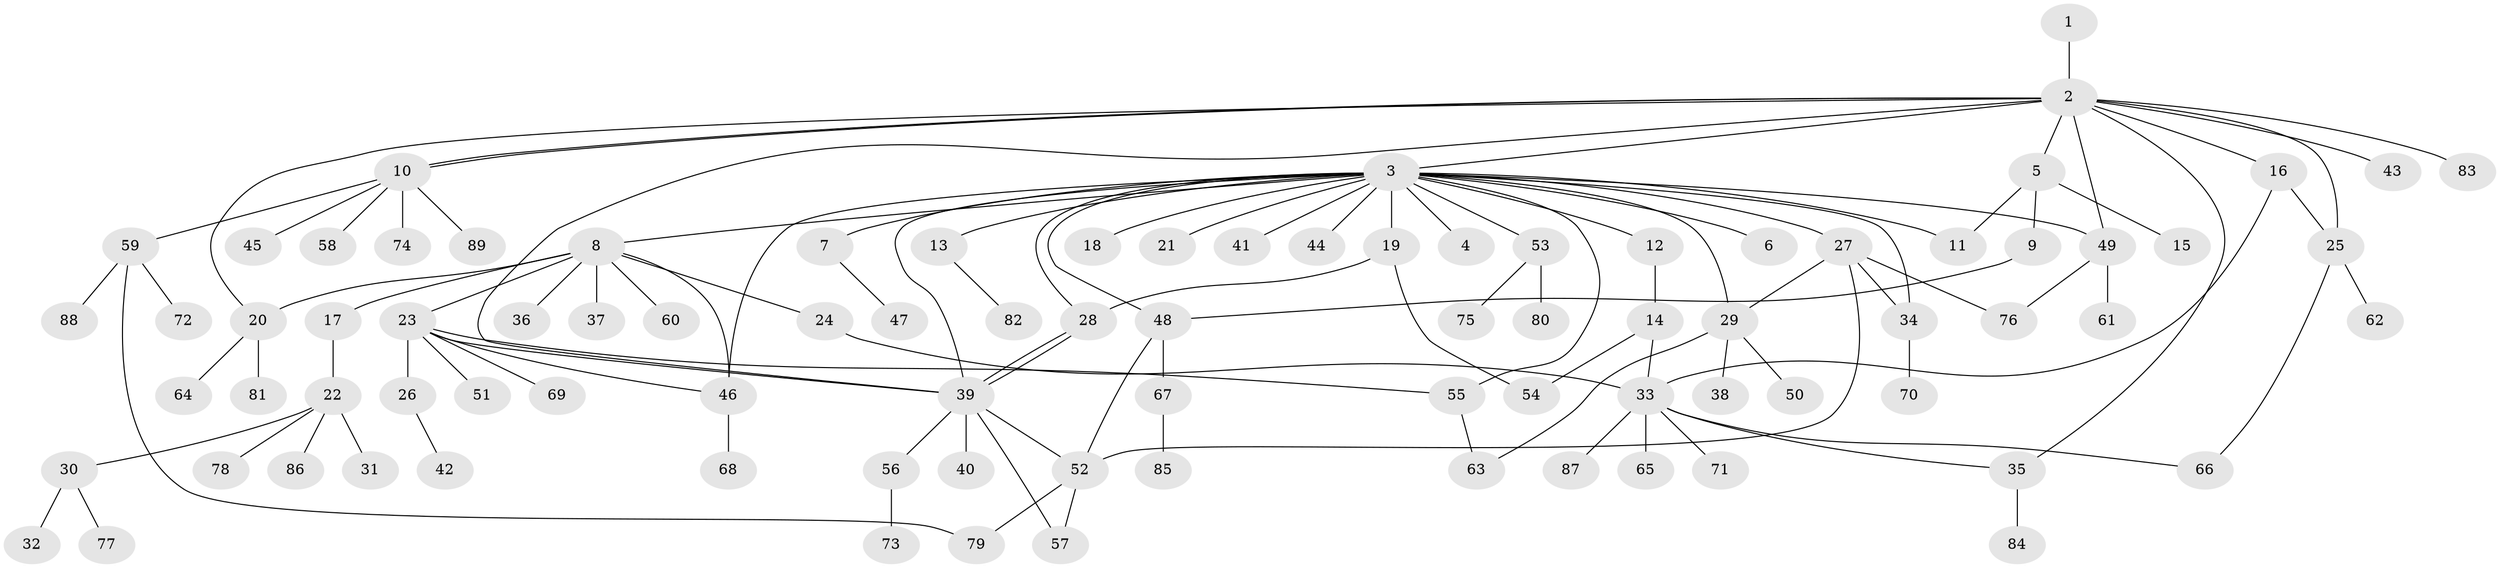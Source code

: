 // coarse degree distribution, {9: 0.027777777777777776, 15: 0.027777777777777776, 4: 0.08333333333333333, 3: 0.2222222222222222, 1: 0.25, 6: 0.05555555555555555, 2: 0.25, 5: 0.08333333333333333}
// Generated by graph-tools (version 1.1) at 2025/50/03/04/25 22:50:19]
// undirected, 89 vertices, 115 edges
graph export_dot {
  node [color=gray90,style=filled];
  1;
  2;
  3;
  4;
  5;
  6;
  7;
  8;
  9;
  10;
  11;
  12;
  13;
  14;
  15;
  16;
  17;
  18;
  19;
  20;
  21;
  22;
  23;
  24;
  25;
  26;
  27;
  28;
  29;
  30;
  31;
  32;
  33;
  34;
  35;
  36;
  37;
  38;
  39;
  40;
  41;
  42;
  43;
  44;
  45;
  46;
  47;
  48;
  49;
  50;
  51;
  52;
  53;
  54;
  55;
  56;
  57;
  58;
  59;
  60;
  61;
  62;
  63;
  64;
  65;
  66;
  67;
  68;
  69;
  70;
  71;
  72;
  73;
  74;
  75;
  76;
  77;
  78;
  79;
  80;
  81;
  82;
  83;
  84;
  85;
  86;
  87;
  88;
  89;
  1 -- 2;
  2 -- 3;
  2 -- 5;
  2 -- 10;
  2 -- 10;
  2 -- 16;
  2 -- 20;
  2 -- 25;
  2 -- 35;
  2 -- 39;
  2 -- 43;
  2 -- 49;
  2 -- 83;
  3 -- 4;
  3 -- 6;
  3 -- 7;
  3 -- 8;
  3 -- 11;
  3 -- 12;
  3 -- 13;
  3 -- 18;
  3 -- 19;
  3 -- 21;
  3 -- 27;
  3 -- 28;
  3 -- 29;
  3 -- 34;
  3 -- 39;
  3 -- 41;
  3 -- 44;
  3 -- 46;
  3 -- 48;
  3 -- 49;
  3 -- 53;
  3 -- 55;
  5 -- 9;
  5 -- 11;
  5 -- 15;
  7 -- 47;
  8 -- 17;
  8 -- 20;
  8 -- 23;
  8 -- 24;
  8 -- 36;
  8 -- 37;
  8 -- 46;
  8 -- 60;
  9 -- 48;
  10 -- 45;
  10 -- 58;
  10 -- 59;
  10 -- 74;
  10 -- 89;
  12 -- 14;
  13 -- 82;
  14 -- 33;
  14 -- 54;
  16 -- 25;
  16 -- 33;
  17 -- 22;
  19 -- 28;
  19 -- 54;
  20 -- 64;
  20 -- 81;
  22 -- 30;
  22 -- 31;
  22 -- 78;
  22 -- 86;
  23 -- 26;
  23 -- 39;
  23 -- 46;
  23 -- 51;
  23 -- 55;
  23 -- 69;
  24 -- 33;
  25 -- 62;
  25 -- 66;
  26 -- 42;
  27 -- 29;
  27 -- 34;
  27 -- 52;
  27 -- 76;
  28 -- 39;
  28 -- 39;
  29 -- 38;
  29 -- 50;
  29 -- 63;
  30 -- 32;
  30 -- 77;
  33 -- 35;
  33 -- 65;
  33 -- 66;
  33 -- 71;
  33 -- 87;
  34 -- 70;
  35 -- 84;
  39 -- 40;
  39 -- 52;
  39 -- 56;
  39 -- 57;
  46 -- 68;
  48 -- 52;
  48 -- 67;
  49 -- 61;
  49 -- 76;
  52 -- 57;
  52 -- 79;
  53 -- 75;
  53 -- 80;
  55 -- 63;
  56 -- 73;
  59 -- 72;
  59 -- 79;
  59 -- 88;
  67 -- 85;
}
